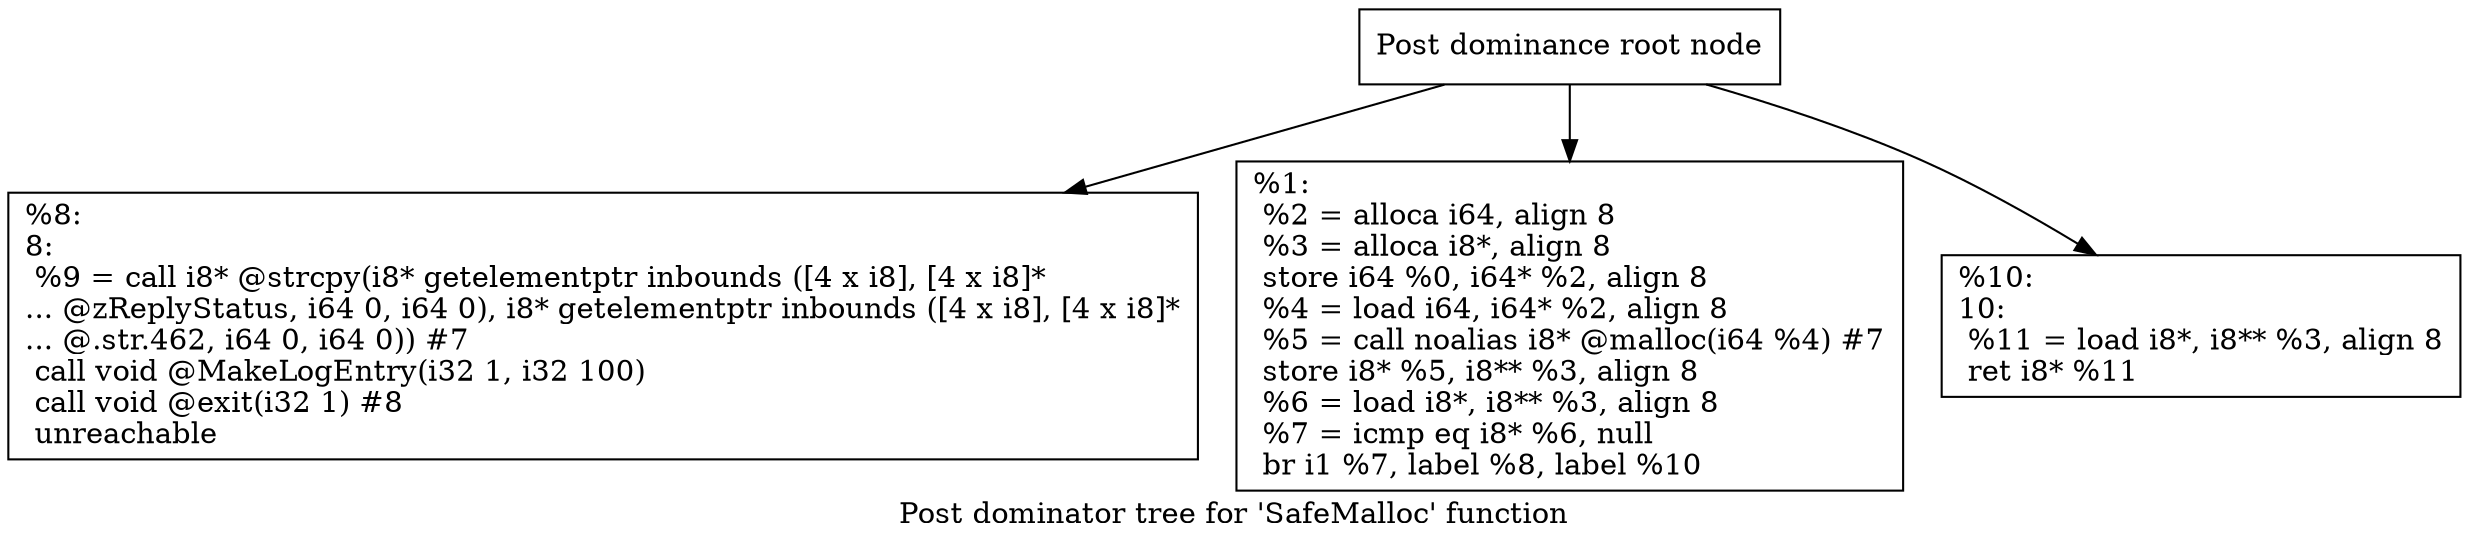 digraph "Post dominator tree for 'SafeMalloc' function" {
	label="Post dominator tree for 'SafeMalloc' function";

	Node0x2683590 [shape=record,label="{Post dominance root node}"];
	Node0x2683590 -> Node0x266e9a0;
	Node0x2683590 -> Node0x2698010;
	Node0x2683590 -> Node0x26dc580;
	Node0x266e9a0 [shape=record,label="{%8:\l8:                                                \l  %9 = call i8* @strcpy(i8* getelementptr inbounds ([4 x i8], [4 x i8]*\l... @zReplyStatus, i64 0, i64 0), i8* getelementptr inbounds ([4 x i8], [4 x i8]*\l... @.str.462, i64 0, i64 0)) #7\l  call void @MakeLogEntry(i32 1, i32 100)\l  call void @exit(i32 1) #8\l  unreachable\l}"];
	Node0x2698010 [shape=record,label="{%1:\l  %2 = alloca i64, align 8\l  %3 = alloca i8*, align 8\l  store i64 %0, i64* %2, align 8\l  %4 = load i64, i64* %2, align 8\l  %5 = call noalias i8* @malloc(i64 %4) #7\l  store i8* %5, i8** %3, align 8\l  %6 = load i8*, i8** %3, align 8\l  %7 = icmp eq i8* %6, null\l  br i1 %7, label %8, label %10\l}"];
	Node0x26dc580 [shape=record,label="{%10:\l10:                                               \l  %11 = load i8*, i8** %3, align 8\l  ret i8* %11\l}"];
}
